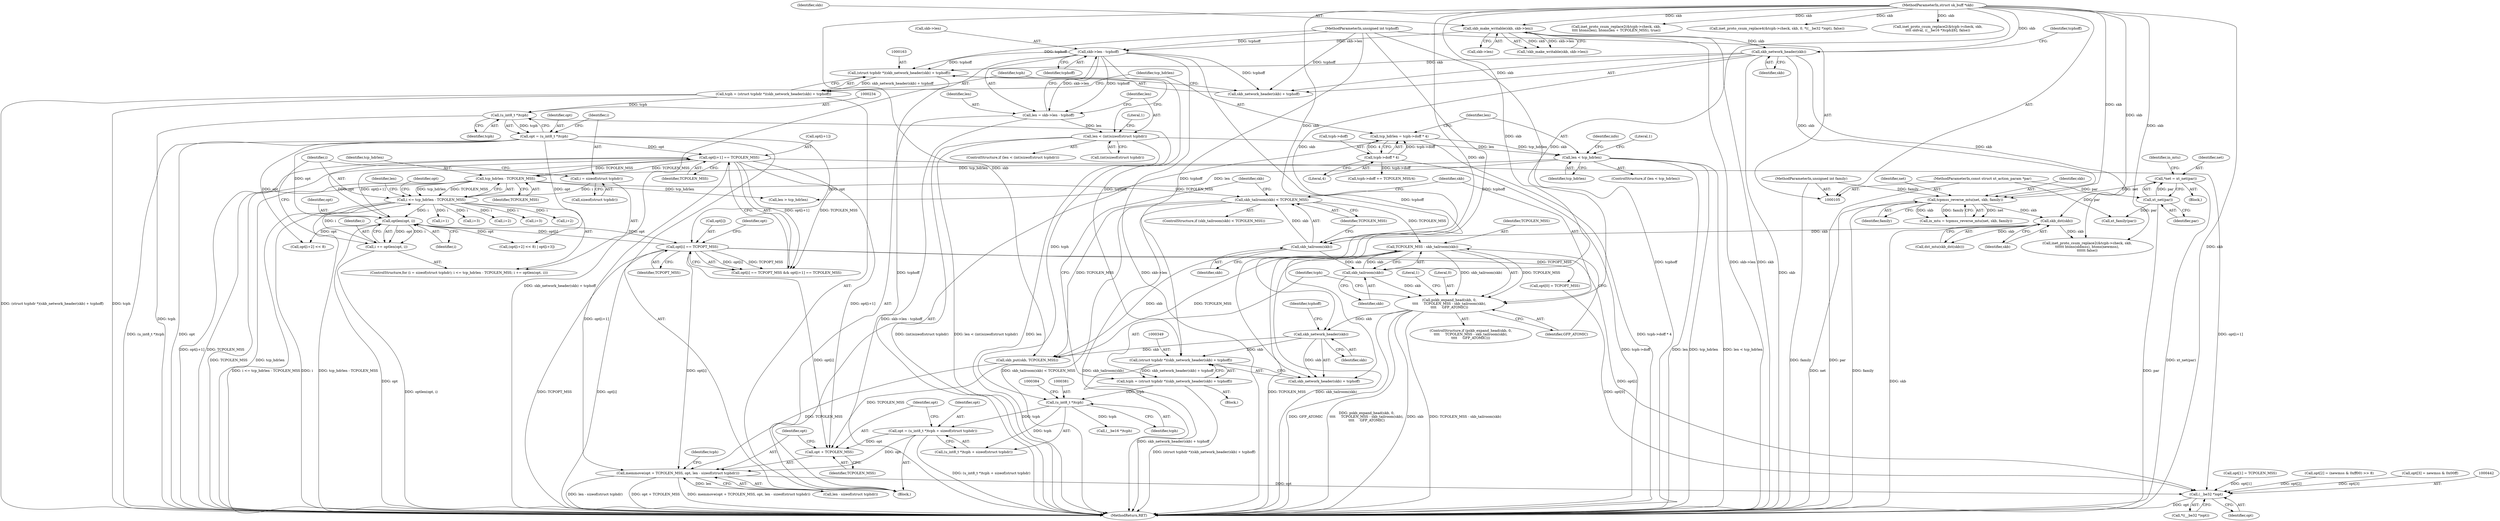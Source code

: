 digraph "1_linux_2638fd0f92d4397884fd991d8f4925cb3f081901@integer" {
"1000377" [label="(Call,opt = (u_int8_t *)tcph + sizeof(struct tcphdr))"];
"1000380" [label="(Call,(u_int8_t *)tcph)"];
"1000233" [label="(Call,(u_int8_t *)tcph)"];
"1000160" [label="(Call,tcph = (struct tcphdr *)(skb_network_header(skb) + tcphoff))"];
"1000162" [label="(Call,(struct tcphdr *)(skb_network_header(skb) + tcphoff))"];
"1000165" [label="(Call,skb_network_header(skb))"];
"1000135" [label="(Call,skb_make_writable(skb, skb->len))"];
"1000106" [label="(MethodParameterIn,struct sk_buff *skb)"];
"1000145" [label="(Call,skb->len - tcphoff)"];
"1000109" [label="(MethodParameterIn,unsigned int tcphoff)"];
"1000346" [label="(Call,tcph = (struct tcphdr *)(skb_network_header(skb) + tcphoff))"];
"1000348" [label="(Call,(struct tcphdr *)(skb_network_header(skb) + tcphoff))"];
"1000351" [label="(Call,skb_network_header(skb))"];
"1000335" [label="(Call,pskb_expand_head(skb, 0,\n\t\t\t\t     TCPOLEN_MSS - skb_tailroom(skb),\n\t\t\t\t     GFP_ATOMIC))"];
"1000340" [label="(Call,skb_tailroom(skb))"];
"1000330" [label="(Call,skb_tailroom(skb))"];
"1000206" [label="(Call,skb_dst(skb))"];
"1000197" [label="(Call,tcpmss_reverse_mtu(net, skb, family))"];
"1000190" [label="(Call,*net = xt_net(par))"];
"1000192" [label="(Call,xt_net(par))"];
"1000107" [label="(MethodParameterIn,const struct xt_action_param *par)"];
"1000108" [label="(MethodParameterIn,unsigned int family)"];
"1000338" [label="(Call,TCPOLEN_MSS - skb_tailroom(skb))"];
"1000329" [label="(Call,skb_tailroom(skb) < TCPOLEN_MSS)"];
"1000243" [label="(Call,tcp_hdrlen - TCPOLEN_MSS)"];
"1000176" [label="(Call,len < tcp_hdrlen)"];
"1000151" [label="(Call,len < (int)sizeof(struct tcphdr))"];
"1000143" [label="(Call,len = skb->len - tcphoff)"];
"1000168" [label="(Call,tcp_hdrlen = tcph->doff * 4)"];
"1000170" [label="(Call,tcph->doff * 4)"];
"1000259" [label="(Call,opt[i+1] == TCPOLEN_MSS)"];
"1000231" [label="(Call,opt = (u_int8_t *)tcph)"];
"1000248" [label="(Call,optlen(opt, i))"];
"1000254" [label="(Call,opt[i] == TCPOPT_MSS)"];
"1000241" [label="(Call,i <= tcp_hdrlen - TCPOLEN_MSS)"];
"1000237" [label="(Call,i = sizeof(struct tcphdr))"];
"1000246" [label="(Call,i += optlen(opt, i))"];
"1000385" [label="(Call,memmove(opt + TCPOLEN_MSS, opt, len - sizeof(struct tcphdr)))"];
"1000441" [label="(Call,(__be32 *)opt)"];
"1000386" [label="(Call,opt + TCPOLEN_MSS)"];
"1000331" [label="(Identifier,skb)"];
"1000388" [label="(Identifier,TCPOLEN_MSS)"];
"1000354" [label="(Call,skb_put(skb, TCPOLEN_MSS))"];
"1000386" [label="(Call,opt + TCPOLEN_MSS)"];
"1000359" [label="(Call,xt_family(par))"];
"1000171" [label="(Call,tcph->doff)"];
"1000107" [label="(MethodParameterIn,const struct xt_action_param *par)"];
"1000232" [label="(Identifier,opt)"];
"1000191" [label="(Identifier,net)"];
"1000256" [label="(Identifier,opt)"];
"1000389" [label="(Identifier,opt)"];
"1000377" [label="(Call,opt = (u_int8_t *)tcph + sizeof(struct tcphdr))"];
"1000206" [label="(Call,skb_dst(skb))"];
"1000303" [label="(Call,i+3)"];
"1000274" [label="(Call,i+2)"];
"1000258" [label="(Identifier,TCPOPT_MSS)"];
"1000199" [label="(Identifier,skb)"];
"1000346" [label="(Call,tcph = (struct tcphdr *)(skb_network_header(skb) + tcphoff))"];
"1000151" [label="(Call,len < (int)sizeof(struct tcphdr))"];
"1000348" [label="(Call,(struct tcphdr *)(skb_network_header(skb) + tcphoff))"];
"1000176" [label="(Call,len < tcp_hdrlen)"];
"1000340" [label="(Call,skb_tailroom(skb))"];
"1000150" [label="(ControlStructure,if (len < (int)sizeof(struct tcphdr)))"];
"1000309" [label="(Call,inet_proto_csum_replace2(&tcph->check, skb,\n\t\t\t\t\t\t htons(oldmss), htons(newmss),\n\t\t\t\t\t\t false))"];
"1000380" [label="(Call,(u_int8_t *)tcph)"];
"1000135" [label="(Call,skb_make_writable(skb, skb->len))"];
"1000353" [label="(Identifier,tcphoff)"];
"1000145" [label="(Call,skb->len - tcphoff)"];
"1000167" [label="(Identifier,tcphoff)"];
"1000390" [label="(Call,len - sizeof(struct tcphdr))"];
"1000241" [label="(Call,i <= tcp_hdrlen - TCPOLEN_MSS)"];
"1000196" [label="(Identifier,in_mtu)"];
"1000323" [label="(Call,len > tcp_hdrlen)"];
"1000192" [label="(Call,xt_net(par))"];
"1000168" [label="(Call,tcp_hdrlen = tcph->doff * 4)"];
"1000236" [label="(ControlStructure,for (i = sizeof(struct tcphdr); i <= tcp_hdrlen - TCPOLEN_MSS; i += optlen(opt, i)))"];
"1000177" [label="(Identifier,len)"];
"1000144" [label="(Identifier,len)"];
"1000195" [label="(Call,in_mtu = tcpmss_reverse_mtu(net, skb, family))"];
"1000137" [label="(Call,skb->len)"];
"1000198" [label="(Identifier,net)"];
"1000231" [label="(Call,opt = (u_int8_t *)tcph)"];
"1000330" [label="(Call,skb_tailroom(skb))"];
"1000239" [label="(Call,sizeof(struct tcphdr))"];
"1000441" [label="(Call,(__be32 *)opt)"];
"1000448" [label="(Call,(__be16 *)tcph)"];
"1000143" [label="(Call,len = skb->len - tcphoff)"];
"1000161" [label="(Identifier,tcph)"];
"1000385" [label="(Call,memmove(opt + TCPOLEN_MSS, opt, len - sizeof(struct tcphdr)))"];
"1000270" [label="(Call,(opt[i+2] << 8) | opt[i+3])"];
"1000164" [label="(Call,skb_network_header(skb) + tcphoff)"];
"1000335" [label="(Call,pskb_expand_head(skb, 0,\n\t\t\t\t     TCPOLEN_MSS - skb_tailroom(skb),\n\t\t\t\t     GFP_ATOMIC))"];
"1000412" [label="(Call,opt[1] = TCPOLEN_MSS)"];
"1000197" [label="(Call,tcpmss_reverse_mtu(net, skb, family))"];
"1000324" [label="(Identifier,len)"];
"1000337" [label="(Literal,0)"];
"1000159" [label="(Literal,1)"];
"1000443" [label="(Identifier,opt)"];
"1000188" [label="(Block,)"];
"1000394" [label="(Call,inet_proto_csum_replace2(&tcph->check, skb,\n\t\t\t\t htons(len), htons(len + TCPOLEN_MSS), true))"];
"1000265" [label="(Identifier,TCPOLEN_MSS)"];
"1000255" [label="(Call,opt[i])"];
"1000336" [label="(Identifier,skb)"];
"1000248" [label="(Call,optlen(opt, i))"];
"1000329" [label="(Call,skb_tailroom(skb) < TCPOLEN_MSS)"];
"1000162" [label="(Call,(struct tcphdr *)(skb_network_header(skb) + tcphoff))"];
"1000260" [label="(Call,opt[i+1])"];
"1000165" [label="(Call,skb_network_header(skb))"];
"1000397" [label="(Identifier,tcph)"];
"1000417" [label="(Call,opt[2] = (newmss & 0xff00) >> 8)"];
"1000152" [label="(Identifier,len)"];
"1000153" [label="(Call,(int)sizeof(struct tcphdr))"];
"1000433" [label="(Call,inet_proto_csum_replace4(&tcph->check, skb, 0, *((__be32 *)opt), false))"];
"1000146" [label="(Call,skb->len)"];
"1000382" [label="(Identifier,tcph)"];
"1000352" [label="(Identifier,skb)"];
"1000350" [label="(Call,skb_network_header(skb) + tcphoff)"];
"1000332" [label="(Identifier,TCPOLEN_MSS)"];
"1000333" [label="(Block,)"];
"1000160" [label="(Call,tcph = (struct tcphdr *)(skb_network_header(skb) + tcphoff))"];
"1000185" [label="(Identifier,info)"];
"1000181" [label="(Literal,1)"];
"1000347" [label="(Identifier,tcph)"];
"1000249" [label="(Identifier,opt)"];
"1000379" [label="(Call,(u_int8_t *)tcph + sizeof(struct tcphdr))"];
"1000345" [label="(Literal,1)"];
"1000244" [label="(Identifier,tcp_hdrlen)"];
"1000261" [label="(Identifier,opt)"];
"1000149" [label="(Identifier,tcphoff)"];
"1000233" [label="(Call,(u_int8_t *)tcph)"];
"1000351" [label="(Call,skb_network_header(skb))"];
"1000474" [label="(MethodReturn,RET)"];
"1000207" [label="(Identifier,skb)"];
"1000378" [label="(Identifier,opt)"];
"1000190" [label="(Call,*net = xt_net(par))"];
"1000169" [label="(Identifier,tcp_hdrlen)"];
"1000106" [label="(MethodParameterIn,struct sk_buff *skb)"];
"1000134" [label="(Call,!skb_make_writable(skb, skb->len))"];
"1000271" [label="(Call,opt[i+2] << 8)"];
"1000166" [label="(Identifier,skb)"];
"1000235" [label="(Identifier,tcph)"];
"1000193" [label="(Identifier,par)"];
"1000238" [label="(Identifier,i)"];
"1000245" [label="(Identifier,TCPOLEN_MSS)"];
"1000246" [label="(Call,i += optlen(opt, i))"];
"1000262" [label="(Call,i+1)"];
"1000341" [label="(Identifier,skb)"];
"1000387" [label="(Identifier,opt)"];
"1000175" [label="(ControlStructure,if (len < tcp_hdrlen))"];
"1000259" [label="(Call,opt[i+1] == TCPOLEN_MSS)"];
"1000250" [label="(Identifier,i)"];
"1000136" [label="(Identifier,skb)"];
"1000328" [label="(ControlStructure,if (skb_tailroom(skb) < TCPOLEN_MSS))"];
"1000108" [label="(MethodParameterIn,unsigned int family)"];
"1000242" [label="(Identifier,i)"];
"1000200" [label="(Identifier,family)"];
"1000178" [label="(Identifier,tcp_hdrlen)"];
"1000237" [label="(Call,i = sizeof(struct tcphdr))"];
"1000342" [label="(Identifier,GFP_ATOMIC)"];
"1000205" [label="(Call,dst_mtu(skb_dst(skb)))"];
"1000280" [label="(Call,i+3)"];
"1000452" [label="(Call,tcph->doff += TCPOLEN_MSS/4)"];
"1000253" [label="(Call,opt[i] == TCPOPT_MSS && opt[i+1] == TCPOLEN_MSS)"];
"1000243" [label="(Call,tcp_hdrlen - TCPOLEN_MSS)"];
"1000339" [label="(Identifier,TCPOLEN_MSS)"];
"1000109" [label="(MethodParameterIn,unsigned int tcphoff)"];
"1000170" [label="(Call,tcph->doff * 4)"];
"1000292" [label="(Call,i+2)"];
"1000174" [label="(Literal,4)"];
"1000254" [label="(Call,opt[i] == TCPOPT_MSS)"];
"1000334" [label="(ControlStructure,if (pskb_expand_head(skb, 0,\n\t\t\t\t     TCPOLEN_MSS - skb_tailroom(skb),\n\t\t\t\t     GFP_ATOMIC)))"];
"1000247" [label="(Identifier,i)"];
"1000440" [label="(Call,*((__be32 *)opt))"];
"1000426" [label="(Call,opt[3] = newmss & 0x00ff)"];
"1000111" [label="(Block,)"];
"1000355" [label="(Identifier,skb)"];
"1000338" [label="(Call,TCPOLEN_MSS - skb_tailroom(skb))"];
"1000459" [label="(Call,inet_proto_csum_replace2(&tcph->check, skb,\n\t\t\t\t oldval, ((__be16 *)tcph)[6], false))"];
"1000407" [label="(Call,opt[0] = TCPOPT_MSS)"];
"1000377" -> "1000111"  [label="AST: "];
"1000377" -> "1000379"  [label="CFG: "];
"1000378" -> "1000377"  [label="AST: "];
"1000379" -> "1000377"  [label="AST: "];
"1000387" -> "1000377"  [label="CFG: "];
"1000377" -> "1000474"  [label="DDG: (u_int8_t *)tcph + sizeof(struct tcphdr)"];
"1000380" -> "1000377"  [label="DDG: tcph"];
"1000377" -> "1000385"  [label="DDG: opt"];
"1000377" -> "1000386"  [label="DDG: opt"];
"1000380" -> "1000379"  [label="AST: "];
"1000380" -> "1000382"  [label="CFG: "];
"1000381" -> "1000380"  [label="AST: "];
"1000382" -> "1000380"  [label="AST: "];
"1000384" -> "1000380"  [label="CFG: "];
"1000380" -> "1000379"  [label="DDG: tcph"];
"1000233" -> "1000380"  [label="DDG: tcph"];
"1000346" -> "1000380"  [label="DDG: tcph"];
"1000380" -> "1000448"  [label="DDG: tcph"];
"1000233" -> "1000231"  [label="AST: "];
"1000233" -> "1000235"  [label="CFG: "];
"1000234" -> "1000233"  [label="AST: "];
"1000235" -> "1000233"  [label="AST: "];
"1000231" -> "1000233"  [label="CFG: "];
"1000233" -> "1000474"  [label="DDG: tcph"];
"1000233" -> "1000231"  [label="DDG: tcph"];
"1000160" -> "1000233"  [label="DDG: tcph"];
"1000160" -> "1000111"  [label="AST: "];
"1000160" -> "1000162"  [label="CFG: "];
"1000161" -> "1000160"  [label="AST: "];
"1000162" -> "1000160"  [label="AST: "];
"1000169" -> "1000160"  [label="CFG: "];
"1000160" -> "1000474"  [label="DDG: (struct tcphdr *)(skb_network_header(skb) + tcphoff)"];
"1000160" -> "1000474"  [label="DDG: tcph"];
"1000162" -> "1000160"  [label="DDG: skb_network_header(skb) + tcphoff"];
"1000162" -> "1000164"  [label="CFG: "];
"1000163" -> "1000162"  [label="AST: "];
"1000164" -> "1000162"  [label="AST: "];
"1000162" -> "1000474"  [label="DDG: skb_network_header(skb) + tcphoff"];
"1000165" -> "1000162"  [label="DDG: skb"];
"1000145" -> "1000162"  [label="DDG: tcphoff"];
"1000109" -> "1000162"  [label="DDG: tcphoff"];
"1000165" -> "1000164"  [label="AST: "];
"1000165" -> "1000166"  [label="CFG: "];
"1000166" -> "1000165"  [label="AST: "];
"1000167" -> "1000165"  [label="CFG: "];
"1000165" -> "1000474"  [label="DDG: skb"];
"1000165" -> "1000164"  [label="DDG: skb"];
"1000135" -> "1000165"  [label="DDG: skb"];
"1000106" -> "1000165"  [label="DDG: skb"];
"1000165" -> "1000197"  [label="DDG: skb"];
"1000165" -> "1000309"  [label="DDG: skb"];
"1000165" -> "1000330"  [label="DDG: skb"];
"1000135" -> "1000134"  [label="AST: "];
"1000135" -> "1000137"  [label="CFG: "];
"1000136" -> "1000135"  [label="AST: "];
"1000137" -> "1000135"  [label="AST: "];
"1000134" -> "1000135"  [label="CFG: "];
"1000135" -> "1000474"  [label="DDG: skb"];
"1000135" -> "1000474"  [label="DDG: skb->len"];
"1000135" -> "1000134"  [label="DDG: skb"];
"1000135" -> "1000134"  [label="DDG: skb->len"];
"1000106" -> "1000135"  [label="DDG: skb"];
"1000135" -> "1000145"  [label="DDG: skb->len"];
"1000106" -> "1000105"  [label="AST: "];
"1000106" -> "1000474"  [label="DDG: skb"];
"1000106" -> "1000197"  [label="DDG: skb"];
"1000106" -> "1000206"  [label="DDG: skb"];
"1000106" -> "1000309"  [label="DDG: skb"];
"1000106" -> "1000330"  [label="DDG: skb"];
"1000106" -> "1000335"  [label="DDG: skb"];
"1000106" -> "1000340"  [label="DDG: skb"];
"1000106" -> "1000351"  [label="DDG: skb"];
"1000106" -> "1000354"  [label="DDG: skb"];
"1000106" -> "1000394"  [label="DDG: skb"];
"1000106" -> "1000433"  [label="DDG: skb"];
"1000106" -> "1000459"  [label="DDG: skb"];
"1000145" -> "1000143"  [label="AST: "];
"1000145" -> "1000149"  [label="CFG: "];
"1000146" -> "1000145"  [label="AST: "];
"1000149" -> "1000145"  [label="AST: "];
"1000143" -> "1000145"  [label="CFG: "];
"1000145" -> "1000474"  [label="DDG: tcphoff"];
"1000145" -> "1000474"  [label="DDG: skb->len"];
"1000145" -> "1000143"  [label="DDG: skb->len"];
"1000145" -> "1000143"  [label="DDG: tcphoff"];
"1000109" -> "1000145"  [label="DDG: tcphoff"];
"1000145" -> "1000164"  [label="DDG: tcphoff"];
"1000145" -> "1000348"  [label="DDG: tcphoff"];
"1000145" -> "1000350"  [label="DDG: tcphoff"];
"1000109" -> "1000105"  [label="AST: "];
"1000109" -> "1000474"  [label="DDG: tcphoff"];
"1000109" -> "1000164"  [label="DDG: tcphoff"];
"1000109" -> "1000348"  [label="DDG: tcphoff"];
"1000109" -> "1000350"  [label="DDG: tcphoff"];
"1000346" -> "1000333"  [label="AST: "];
"1000346" -> "1000348"  [label="CFG: "];
"1000347" -> "1000346"  [label="AST: "];
"1000348" -> "1000346"  [label="AST: "];
"1000355" -> "1000346"  [label="CFG: "];
"1000346" -> "1000474"  [label="DDG: (struct tcphdr *)(skb_network_header(skb) + tcphoff)"];
"1000348" -> "1000346"  [label="DDG: skb_network_header(skb) + tcphoff"];
"1000348" -> "1000350"  [label="CFG: "];
"1000349" -> "1000348"  [label="AST: "];
"1000350" -> "1000348"  [label="AST: "];
"1000348" -> "1000474"  [label="DDG: skb_network_header(skb) + tcphoff"];
"1000351" -> "1000348"  [label="DDG: skb"];
"1000351" -> "1000350"  [label="AST: "];
"1000351" -> "1000352"  [label="CFG: "];
"1000352" -> "1000351"  [label="AST: "];
"1000353" -> "1000351"  [label="CFG: "];
"1000351" -> "1000350"  [label="DDG: skb"];
"1000335" -> "1000351"  [label="DDG: skb"];
"1000351" -> "1000354"  [label="DDG: skb"];
"1000335" -> "1000334"  [label="AST: "];
"1000335" -> "1000342"  [label="CFG: "];
"1000336" -> "1000335"  [label="AST: "];
"1000337" -> "1000335"  [label="AST: "];
"1000338" -> "1000335"  [label="AST: "];
"1000342" -> "1000335"  [label="AST: "];
"1000345" -> "1000335"  [label="CFG: "];
"1000347" -> "1000335"  [label="CFG: "];
"1000335" -> "1000474"  [label="DDG: skb"];
"1000335" -> "1000474"  [label="DDG: TCPOLEN_MSS - skb_tailroom(skb)"];
"1000335" -> "1000474"  [label="DDG: GFP_ATOMIC"];
"1000335" -> "1000474"  [label="DDG: pskb_expand_head(skb, 0,\n\t\t\t\t     TCPOLEN_MSS - skb_tailroom(skb),\n\t\t\t\t     GFP_ATOMIC)"];
"1000340" -> "1000335"  [label="DDG: skb"];
"1000338" -> "1000335"  [label="DDG: TCPOLEN_MSS"];
"1000338" -> "1000335"  [label="DDG: skb_tailroom(skb)"];
"1000340" -> "1000338"  [label="AST: "];
"1000340" -> "1000341"  [label="CFG: "];
"1000341" -> "1000340"  [label="AST: "];
"1000338" -> "1000340"  [label="CFG: "];
"1000340" -> "1000338"  [label="DDG: skb"];
"1000330" -> "1000340"  [label="DDG: skb"];
"1000330" -> "1000329"  [label="AST: "];
"1000330" -> "1000331"  [label="CFG: "];
"1000331" -> "1000330"  [label="AST: "];
"1000332" -> "1000330"  [label="CFG: "];
"1000330" -> "1000329"  [label="DDG: skb"];
"1000206" -> "1000330"  [label="DDG: skb"];
"1000330" -> "1000354"  [label="DDG: skb"];
"1000206" -> "1000205"  [label="AST: "];
"1000206" -> "1000207"  [label="CFG: "];
"1000207" -> "1000206"  [label="AST: "];
"1000205" -> "1000206"  [label="CFG: "];
"1000206" -> "1000474"  [label="DDG: skb"];
"1000206" -> "1000205"  [label="DDG: skb"];
"1000197" -> "1000206"  [label="DDG: skb"];
"1000206" -> "1000309"  [label="DDG: skb"];
"1000197" -> "1000195"  [label="AST: "];
"1000197" -> "1000200"  [label="CFG: "];
"1000198" -> "1000197"  [label="AST: "];
"1000199" -> "1000197"  [label="AST: "];
"1000200" -> "1000197"  [label="AST: "];
"1000195" -> "1000197"  [label="CFG: "];
"1000197" -> "1000474"  [label="DDG: family"];
"1000197" -> "1000474"  [label="DDG: net"];
"1000197" -> "1000195"  [label="DDG: net"];
"1000197" -> "1000195"  [label="DDG: skb"];
"1000197" -> "1000195"  [label="DDG: family"];
"1000190" -> "1000197"  [label="DDG: net"];
"1000108" -> "1000197"  [label="DDG: family"];
"1000190" -> "1000188"  [label="AST: "];
"1000190" -> "1000192"  [label="CFG: "];
"1000191" -> "1000190"  [label="AST: "];
"1000192" -> "1000190"  [label="AST: "];
"1000196" -> "1000190"  [label="CFG: "];
"1000190" -> "1000474"  [label="DDG: xt_net(par)"];
"1000192" -> "1000190"  [label="DDG: par"];
"1000192" -> "1000193"  [label="CFG: "];
"1000193" -> "1000192"  [label="AST: "];
"1000192" -> "1000474"  [label="DDG: par"];
"1000107" -> "1000192"  [label="DDG: par"];
"1000192" -> "1000359"  [label="DDG: par"];
"1000107" -> "1000105"  [label="AST: "];
"1000107" -> "1000474"  [label="DDG: par"];
"1000107" -> "1000359"  [label="DDG: par"];
"1000108" -> "1000105"  [label="AST: "];
"1000108" -> "1000474"  [label="DDG: family"];
"1000339" -> "1000338"  [label="AST: "];
"1000342" -> "1000338"  [label="CFG: "];
"1000338" -> "1000474"  [label="DDG: TCPOLEN_MSS"];
"1000338" -> "1000474"  [label="DDG: skb_tailroom(skb)"];
"1000329" -> "1000338"  [label="DDG: TCPOLEN_MSS"];
"1000338" -> "1000354"  [label="DDG: TCPOLEN_MSS"];
"1000329" -> "1000328"  [label="AST: "];
"1000329" -> "1000332"  [label="CFG: "];
"1000332" -> "1000329"  [label="AST: "];
"1000336" -> "1000329"  [label="CFG: "];
"1000355" -> "1000329"  [label="CFG: "];
"1000329" -> "1000474"  [label="DDG: skb_tailroom(skb) < TCPOLEN_MSS"];
"1000329" -> "1000474"  [label="DDG: skb_tailroom(skb)"];
"1000243" -> "1000329"  [label="DDG: TCPOLEN_MSS"];
"1000329" -> "1000354"  [label="DDG: TCPOLEN_MSS"];
"1000243" -> "1000241"  [label="AST: "];
"1000243" -> "1000245"  [label="CFG: "];
"1000244" -> "1000243"  [label="AST: "];
"1000245" -> "1000243"  [label="AST: "];
"1000241" -> "1000243"  [label="CFG: "];
"1000243" -> "1000474"  [label="DDG: tcp_hdrlen"];
"1000243" -> "1000474"  [label="DDG: TCPOLEN_MSS"];
"1000243" -> "1000241"  [label="DDG: tcp_hdrlen"];
"1000243" -> "1000241"  [label="DDG: TCPOLEN_MSS"];
"1000176" -> "1000243"  [label="DDG: tcp_hdrlen"];
"1000259" -> "1000243"  [label="DDG: TCPOLEN_MSS"];
"1000243" -> "1000259"  [label="DDG: TCPOLEN_MSS"];
"1000243" -> "1000323"  [label="DDG: tcp_hdrlen"];
"1000176" -> "1000175"  [label="AST: "];
"1000176" -> "1000178"  [label="CFG: "];
"1000177" -> "1000176"  [label="AST: "];
"1000178" -> "1000176"  [label="AST: "];
"1000181" -> "1000176"  [label="CFG: "];
"1000185" -> "1000176"  [label="CFG: "];
"1000176" -> "1000474"  [label="DDG: tcp_hdrlen"];
"1000176" -> "1000474"  [label="DDG: len < tcp_hdrlen"];
"1000176" -> "1000474"  [label="DDG: len"];
"1000151" -> "1000176"  [label="DDG: len"];
"1000168" -> "1000176"  [label="DDG: tcp_hdrlen"];
"1000176" -> "1000323"  [label="DDG: len"];
"1000151" -> "1000150"  [label="AST: "];
"1000151" -> "1000153"  [label="CFG: "];
"1000152" -> "1000151"  [label="AST: "];
"1000153" -> "1000151"  [label="AST: "];
"1000159" -> "1000151"  [label="CFG: "];
"1000161" -> "1000151"  [label="CFG: "];
"1000151" -> "1000474"  [label="DDG: len < (int)sizeof(struct tcphdr)"];
"1000151" -> "1000474"  [label="DDG: len"];
"1000151" -> "1000474"  [label="DDG: (int)sizeof(struct tcphdr)"];
"1000143" -> "1000151"  [label="DDG: len"];
"1000143" -> "1000111"  [label="AST: "];
"1000144" -> "1000143"  [label="AST: "];
"1000152" -> "1000143"  [label="CFG: "];
"1000143" -> "1000474"  [label="DDG: skb->len - tcphoff"];
"1000168" -> "1000111"  [label="AST: "];
"1000168" -> "1000170"  [label="CFG: "];
"1000169" -> "1000168"  [label="AST: "];
"1000170" -> "1000168"  [label="AST: "];
"1000177" -> "1000168"  [label="CFG: "];
"1000168" -> "1000474"  [label="DDG: tcph->doff * 4"];
"1000170" -> "1000168"  [label="DDG: tcph->doff"];
"1000170" -> "1000168"  [label="DDG: 4"];
"1000170" -> "1000174"  [label="CFG: "];
"1000171" -> "1000170"  [label="AST: "];
"1000174" -> "1000170"  [label="AST: "];
"1000170" -> "1000474"  [label="DDG: tcph->doff"];
"1000170" -> "1000452"  [label="DDG: tcph->doff"];
"1000259" -> "1000253"  [label="AST: "];
"1000259" -> "1000265"  [label="CFG: "];
"1000260" -> "1000259"  [label="AST: "];
"1000265" -> "1000259"  [label="AST: "];
"1000253" -> "1000259"  [label="CFG: "];
"1000259" -> "1000474"  [label="DDG: opt[i+1]"];
"1000259" -> "1000474"  [label="DDG: TCPOLEN_MSS"];
"1000259" -> "1000248"  [label="DDG: opt[i+1]"];
"1000259" -> "1000253"  [label="DDG: opt[i+1]"];
"1000259" -> "1000253"  [label="DDG: TCPOLEN_MSS"];
"1000231" -> "1000259"  [label="DDG: opt"];
"1000248" -> "1000259"  [label="DDG: opt"];
"1000259" -> "1000385"  [label="DDG: opt[i+1]"];
"1000259" -> "1000386"  [label="DDG: opt[i+1]"];
"1000259" -> "1000441"  [label="DDG: opt[i+1]"];
"1000231" -> "1000111"  [label="AST: "];
"1000232" -> "1000231"  [label="AST: "];
"1000238" -> "1000231"  [label="CFG: "];
"1000231" -> "1000474"  [label="DDG: (u_int8_t *)tcph"];
"1000231" -> "1000474"  [label="DDG: opt"];
"1000231" -> "1000248"  [label="DDG: opt"];
"1000231" -> "1000254"  [label="DDG: opt"];
"1000231" -> "1000271"  [label="DDG: opt"];
"1000231" -> "1000270"  [label="DDG: opt"];
"1000248" -> "1000246"  [label="AST: "];
"1000248" -> "1000250"  [label="CFG: "];
"1000249" -> "1000248"  [label="AST: "];
"1000250" -> "1000248"  [label="AST: "];
"1000246" -> "1000248"  [label="CFG: "];
"1000248" -> "1000474"  [label="DDG: opt"];
"1000248" -> "1000246"  [label="DDG: opt"];
"1000248" -> "1000246"  [label="DDG: i"];
"1000254" -> "1000248"  [label="DDG: opt[i]"];
"1000241" -> "1000248"  [label="DDG: i"];
"1000248" -> "1000254"  [label="DDG: opt"];
"1000248" -> "1000271"  [label="DDG: opt"];
"1000248" -> "1000270"  [label="DDG: opt"];
"1000254" -> "1000253"  [label="AST: "];
"1000254" -> "1000258"  [label="CFG: "];
"1000255" -> "1000254"  [label="AST: "];
"1000258" -> "1000254"  [label="AST: "];
"1000261" -> "1000254"  [label="CFG: "];
"1000253" -> "1000254"  [label="CFG: "];
"1000254" -> "1000474"  [label="DDG: opt[i]"];
"1000254" -> "1000474"  [label="DDG: TCPOPT_MSS"];
"1000254" -> "1000253"  [label="DDG: opt[i]"];
"1000254" -> "1000253"  [label="DDG: TCPOPT_MSS"];
"1000254" -> "1000385"  [label="DDG: opt[i]"];
"1000254" -> "1000386"  [label="DDG: opt[i]"];
"1000254" -> "1000407"  [label="DDG: TCPOPT_MSS"];
"1000254" -> "1000441"  [label="DDG: opt[i]"];
"1000241" -> "1000236"  [label="AST: "];
"1000242" -> "1000241"  [label="AST: "];
"1000256" -> "1000241"  [label="CFG: "];
"1000324" -> "1000241"  [label="CFG: "];
"1000241" -> "1000474"  [label="DDG: i"];
"1000241" -> "1000474"  [label="DDG: i <= tcp_hdrlen - TCPOLEN_MSS"];
"1000241" -> "1000474"  [label="DDG: tcp_hdrlen - TCPOLEN_MSS"];
"1000237" -> "1000241"  [label="DDG: i"];
"1000246" -> "1000241"  [label="DDG: i"];
"1000241" -> "1000262"  [label="DDG: i"];
"1000241" -> "1000274"  [label="DDG: i"];
"1000241" -> "1000280"  [label="DDG: i"];
"1000241" -> "1000292"  [label="DDG: i"];
"1000241" -> "1000303"  [label="DDG: i"];
"1000237" -> "1000236"  [label="AST: "];
"1000237" -> "1000239"  [label="CFG: "];
"1000238" -> "1000237"  [label="AST: "];
"1000239" -> "1000237"  [label="AST: "];
"1000242" -> "1000237"  [label="CFG: "];
"1000246" -> "1000236"  [label="AST: "];
"1000247" -> "1000246"  [label="AST: "];
"1000242" -> "1000246"  [label="CFG: "];
"1000246" -> "1000474"  [label="DDG: optlen(opt, i)"];
"1000385" -> "1000111"  [label="AST: "];
"1000385" -> "1000390"  [label="CFG: "];
"1000386" -> "1000385"  [label="AST: "];
"1000389" -> "1000385"  [label="AST: "];
"1000390" -> "1000385"  [label="AST: "];
"1000397" -> "1000385"  [label="CFG: "];
"1000385" -> "1000474"  [label="DDG: len - sizeof(struct tcphdr)"];
"1000385" -> "1000474"  [label="DDG: opt + TCPOLEN_MSS"];
"1000385" -> "1000474"  [label="DDG: memmove(opt + TCPOLEN_MSS, opt, len - sizeof(struct tcphdr))"];
"1000354" -> "1000385"  [label="DDG: TCPOLEN_MSS"];
"1000390" -> "1000385"  [label="DDG: len"];
"1000385" -> "1000441"  [label="DDG: opt"];
"1000441" -> "1000440"  [label="AST: "];
"1000441" -> "1000443"  [label="CFG: "];
"1000442" -> "1000441"  [label="AST: "];
"1000443" -> "1000441"  [label="AST: "];
"1000440" -> "1000441"  [label="CFG: "];
"1000441" -> "1000474"  [label="DDG: opt"];
"1000407" -> "1000441"  [label="DDG: opt[0]"];
"1000412" -> "1000441"  [label="DDG: opt[1]"];
"1000417" -> "1000441"  [label="DDG: opt[2]"];
"1000426" -> "1000441"  [label="DDG: opt[3]"];
"1000386" -> "1000388"  [label="CFG: "];
"1000387" -> "1000386"  [label="AST: "];
"1000388" -> "1000386"  [label="AST: "];
"1000389" -> "1000386"  [label="CFG: "];
"1000354" -> "1000386"  [label="DDG: TCPOLEN_MSS"];
}
